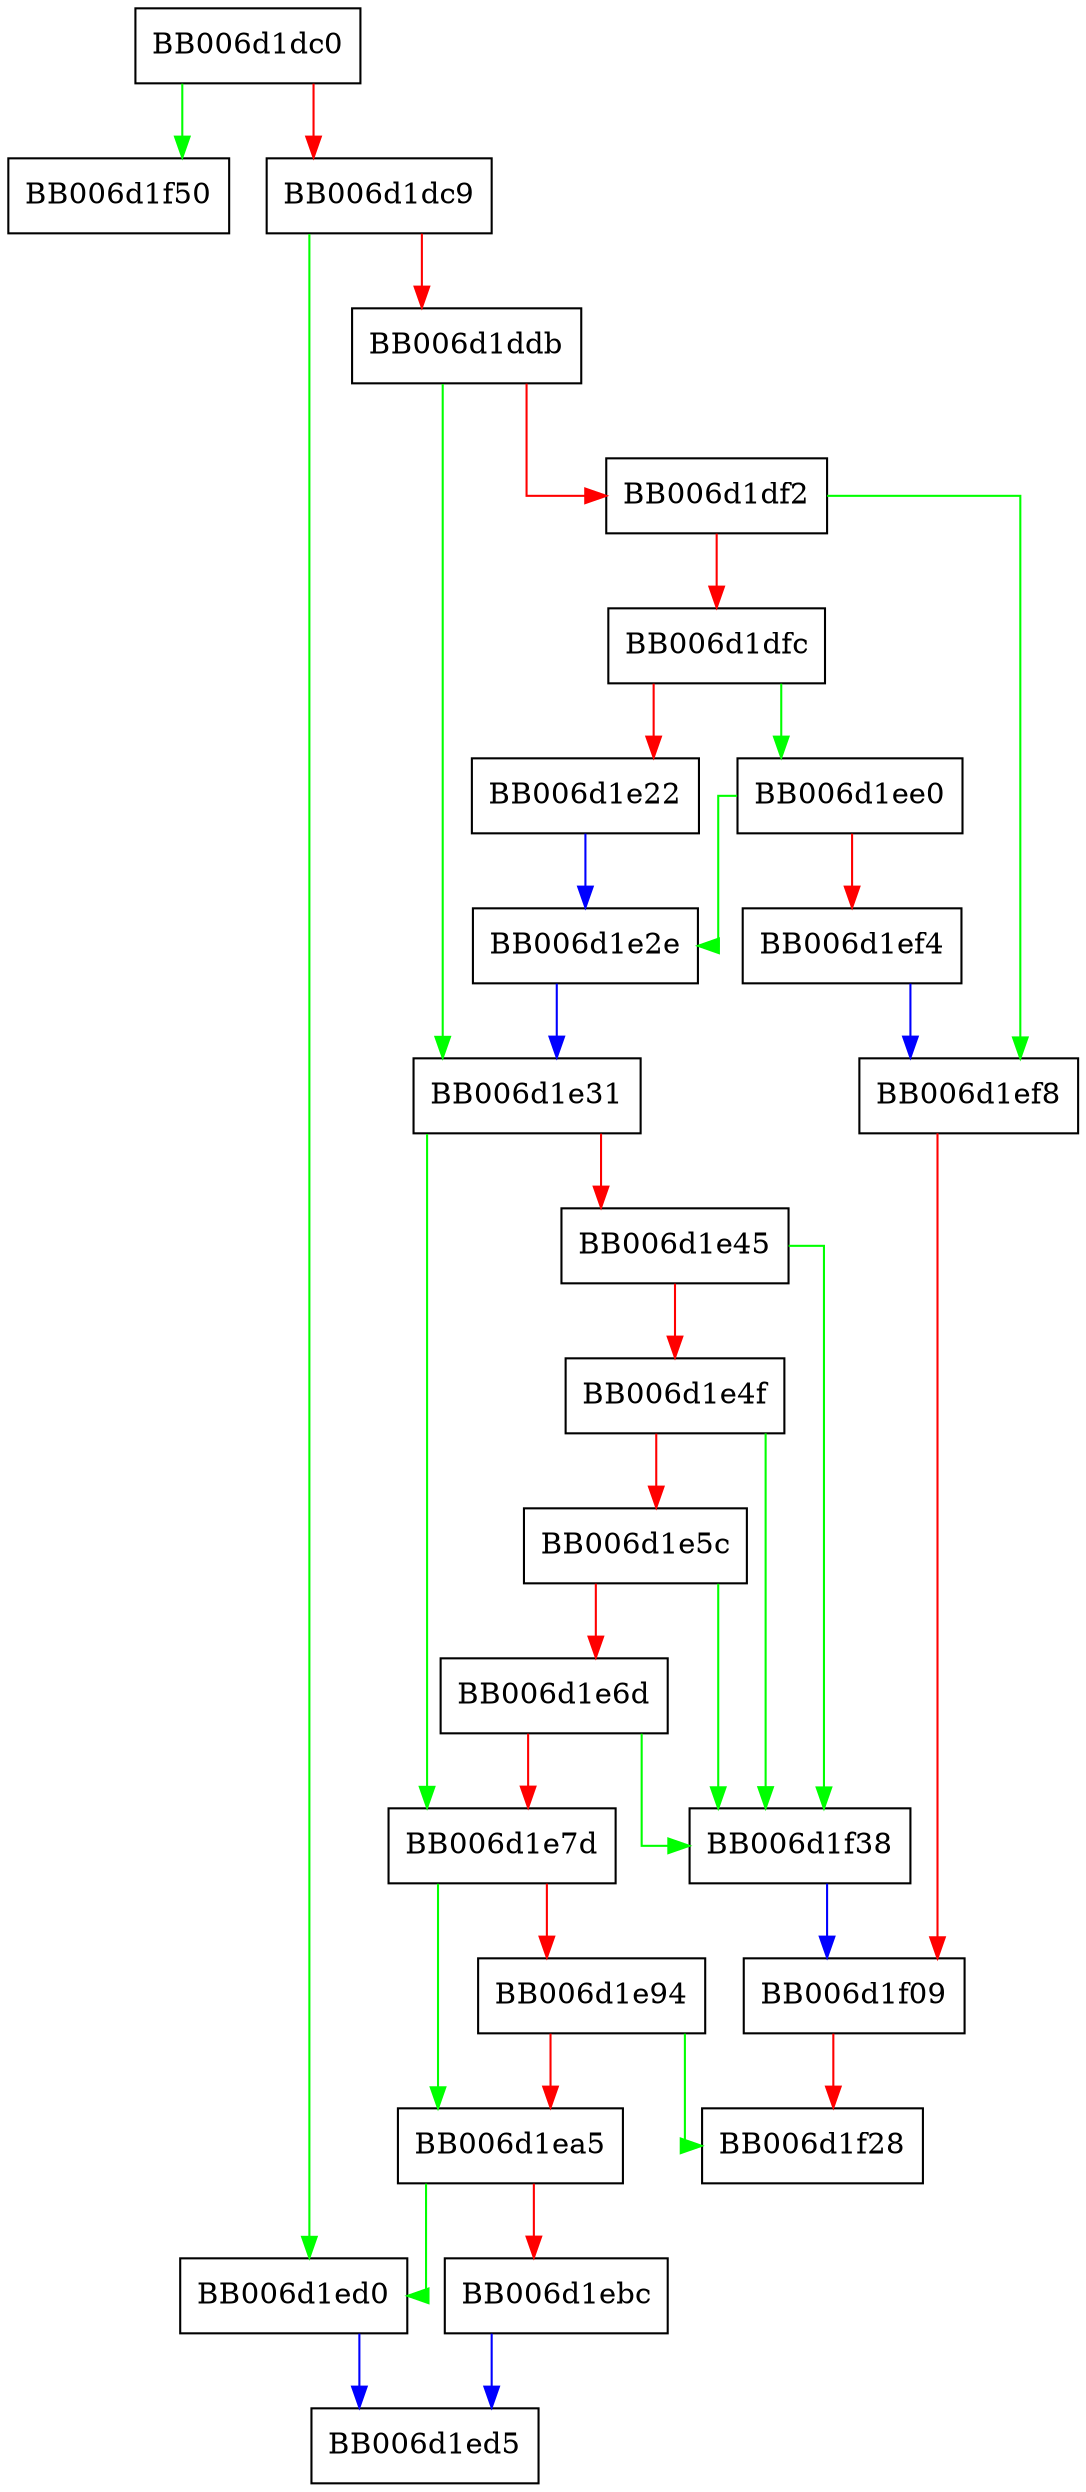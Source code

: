 digraph dh_gen_common_set_params {
  node [shape="box"];
  graph [splines=ortho];
  BB006d1dc0 -> BB006d1f50 [color="green"];
  BB006d1dc0 -> BB006d1dc9 [color="red"];
  BB006d1dc9 -> BB006d1ed0 [color="green"];
  BB006d1dc9 -> BB006d1ddb [color="red"];
  BB006d1ddb -> BB006d1e31 [color="green"];
  BB006d1ddb -> BB006d1df2 [color="red"];
  BB006d1df2 -> BB006d1ef8 [color="green"];
  BB006d1df2 -> BB006d1dfc [color="red"];
  BB006d1dfc -> BB006d1ee0 [color="green"];
  BB006d1dfc -> BB006d1e22 [color="red"];
  BB006d1e22 -> BB006d1e2e [color="blue"];
  BB006d1e2e -> BB006d1e31 [color="blue"];
  BB006d1e31 -> BB006d1e7d [color="green"];
  BB006d1e31 -> BB006d1e45 [color="red"];
  BB006d1e45 -> BB006d1f38 [color="green"];
  BB006d1e45 -> BB006d1e4f [color="red"];
  BB006d1e4f -> BB006d1f38 [color="green"];
  BB006d1e4f -> BB006d1e5c [color="red"];
  BB006d1e5c -> BB006d1f38 [color="green"];
  BB006d1e5c -> BB006d1e6d [color="red"];
  BB006d1e6d -> BB006d1f38 [color="green"];
  BB006d1e6d -> BB006d1e7d [color="red"];
  BB006d1e7d -> BB006d1ea5 [color="green"];
  BB006d1e7d -> BB006d1e94 [color="red"];
  BB006d1e94 -> BB006d1f28 [color="green"];
  BB006d1e94 -> BB006d1ea5 [color="red"];
  BB006d1ea5 -> BB006d1ed0 [color="green"];
  BB006d1ea5 -> BB006d1ebc [color="red"];
  BB006d1ebc -> BB006d1ed5 [color="blue"];
  BB006d1ed0 -> BB006d1ed5 [color="blue"];
  BB006d1ee0 -> BB006d1e2e [color="green"];
  BB006d1ee0 -> BB006d1ef4 [color="red"];
  BB006d1ef4 -> BB006d1ef8 [color="blue"];
  BB006d1ef8 -> BB006d1f09 [color="red"];
  BB006d1f09 -> BB006d1f28 [color="red"];
  BB006d1f38 -> BB006d1f09 [color="blue"];
}